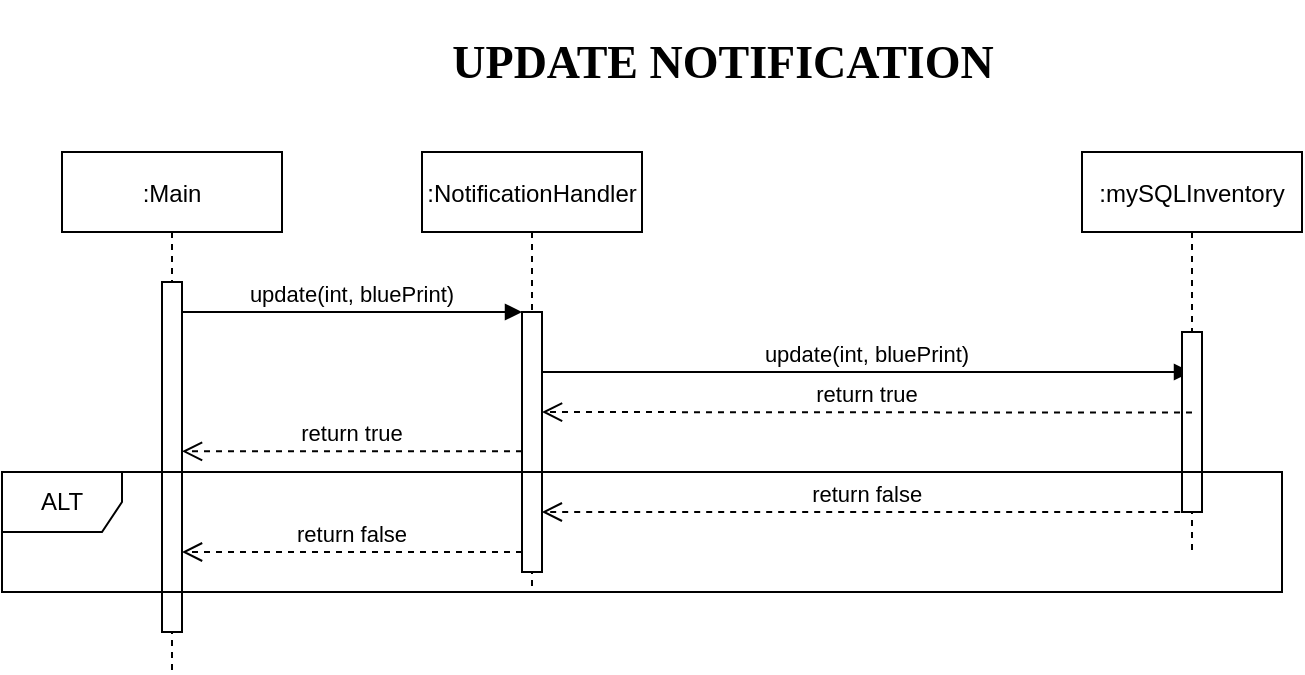 <mxfile version="13.10.4" type="device"><diagram id="kgpKYQtTHZ0yAKxKKP6v" name="Page-1"><mxGraphModel dx="981" dy="508" grid="1" gridSize="10" guides="1" tooltips="1" connect="1" arrows="1" fold="1" page="1" pageScale="1" pageWidth="850" pageHeight="1100" math="0" shadow="0"><root><mxCell id="0"/><mxCell id="1" parent="0"/><mxCell id="3nuBFxr9cyL0pnOWT2aG-1" value=":Main" style="shape=umlLifeline;perimeter=lifelinePerimeter;container=1;collapsible=0;recursiveResize=0;rounded=0;shadow=0;strokeWidth=1;" parent="1" vertex="1"><mxGeometry x="110" y="80" width="110" height="260" as="geometry"/></mxCell><mxCell id="3nuBFxr9cyL0pnOWT2aG-2" value="" style="points=[];perimeter=orthogonalPerimeter;rounded=0;shadow=0;strokeWidth=1;" parent="3nuBFxr9cyL0pnOWT2aG-1" vertex="1"><mxGeometry x="50" y="65" width="10" height="175" as="geometry"/></mxCell><mxCell id="3nuBFxr9cyL0pnOWT2aG-5" value=":NotificationHandler" style="shape=umlLifeline;perimeter=lifelinePerimeter;container=1;collapsible=0;recursiveResize=0;rounded=0;shadow=0;strokeWidth=1;" parent="1" vertex="1"><mxGeometry x="290" y="80" width="110" height="220" as="geometry"/></mxCell><mxCell id="3nuBFxr9cyL0pnOWT2aG-6" value="" style="points=[];perimeter=orthogonalPerimeter;rounded=0;shadow=0;strokeWidth=1;" parent="3nuBFxr9cyL0pnOWT2aG-5" vertex="1"><mxGeometry x="50" y="80" width="10" height="130" as="geometry"/></mxCell><mxCell id="3nuBFxr9cyL0pnOWT2aG-7" value="return true" style="verticalAlign=bottom;endArrow=open;dashed=1;endSize=8;shadow=0;strokeWidth=1;" parent="1" edge="1"><mxGeometry relative="1" as="geometry"><mxPoint x="170" y="229.66" as="targetPoint"/><mxPoint x="340" y="229.66" as="sourcePoint"/></mxGeometry></mxCell><mxCell id="3nuBFxr9cyL0pnOWT2aG-8" value="update(int, bluePrint)" style="verticalAlign=bottom;endArrow=block;entryX=0;entryY=0;shadow=0;strokeWidth=1;" parent="1" source="3nuBFxr9cyL0pnOWT2aG-2" target="3nuBFxr9cyL0pnOWT2aG-6" edge="1"><mxGeometry relative="1" as="geometry"><mxPoint x="275" y="160" as="sourcePoint"/></mxGeometry></mxCell><mxCell id="FTZ_jziRhzl69t2wIlyl-1" value="&lt;h1&gt;&lt;font style=&quot;font-size: 23px&quot; face=&quot;Tahoma&quot;&gt;&lt;b&gt;UPDATE NOTIFICATION&lt;/b&gt;&lt;/font&gt;&lt;/h1&gt;" style="text;html=1;align=center;verticalAlign=middle;resizable=0;points=[];autosize=1;" vertex="1" parent="1"><mxGeometry x="295" y="10" width="290" height="50" as="geometry"/></mxCell><mxCell id="FTZ_jziRhzl69t2wIlyl-7" value="update(int, bluePrint)" style="verticalAlign=bottom;endArrow=block;shadow=0;strokeWidth=1;" edge="1" parent="1" target="FTZ_jziRhzl69t2wIlyl-8"><mxGeometry relative="1" as="geometry"><mxPoint x="350" y="190" as="sourcePoint"/><mxPoint x="650" y="190" as="targetPoint"/></mxGeometry></mxCell><mxCell id="FTZ_jziRhzl69t2wIlyl-8" value=":mySQLInventory" style="shape=umlLifeline;perimeter=lifelinePerimeter;container=1;collapsible=0;recursiveResize=0;rounded=0;shadow=0;strokeWidth=1;" vertex="1" parent="1"><mxGeometry x="620" y="80" width="110" height="200" as="geometry"/></mxCell><mxCell id="FTZ_jziRhzl69t2wIlyl-9" value="" style="points=[];perimeter=orthogonalPerimeter;rounded=0;shadow=0;strokeWidth=1;" vertex="1" parent="FTZ_jziRhzl69t2wIlyl-8"><mxGeometry x="50" y="90" width="10" height="90" as="geometry"/></mxCell><mxCell id="FTZ_jziRhzl69t2wIlyl-10" value="return true" style="verticalAlign=bottom;endArrow=open;dashed=1;endSize=8;shadow=0;strokeWidth=1;" edge="1" parent="1"><mxGeometry relative="1" as="geometry"><mxPoint x="350" y="210" as="targetPoint"/><mxPoint x="675" y="210.31" as="sourcePoint"/></mxGeometry></mxCell><mxCell id="FTZ_jziRhzl69t2wIlyl-12" value="return false" style="verticalAlign=bottom;endArrow=open;dashed=1;endSize=8;shadow=0;strokeWidth=1;" edge="1" parent="1"><mxGeometry relative="1" as="geometry"><mxPoint x="170" y="280" as="targetPoint"/><mxPoint x="340" y="280" as="sourcePoint"/></mxGeometry></mxCell><mxCell id="FTZ_jziRhzl69t2wIlyl-13" value="ALT" style="shape=umlFrame;whiteSpace=wrap;html=1;" vertex="1" parent="1"><mxGeometry x="80" y="240" width="640" height="60" as="geometry"/></mxCell><mxCell id="FTZ_jziRhzl69t2wIlyl-14" value="return false" style="verticalAlign=bottom;endArrow=open;dashed=1;endSize=8;shadow=0;strokeWidth=1;" edge="1" parent="1"><mxGeometry relative="1" as="geometry"><mxPoint x="349.9" y="260.0" as="targetPoint"/><mxPoint x="675.09" y="260.0" as="sourcePoint"/></mxGeometry></mxCell></root></mxGraphModel></diagram></mxfile>